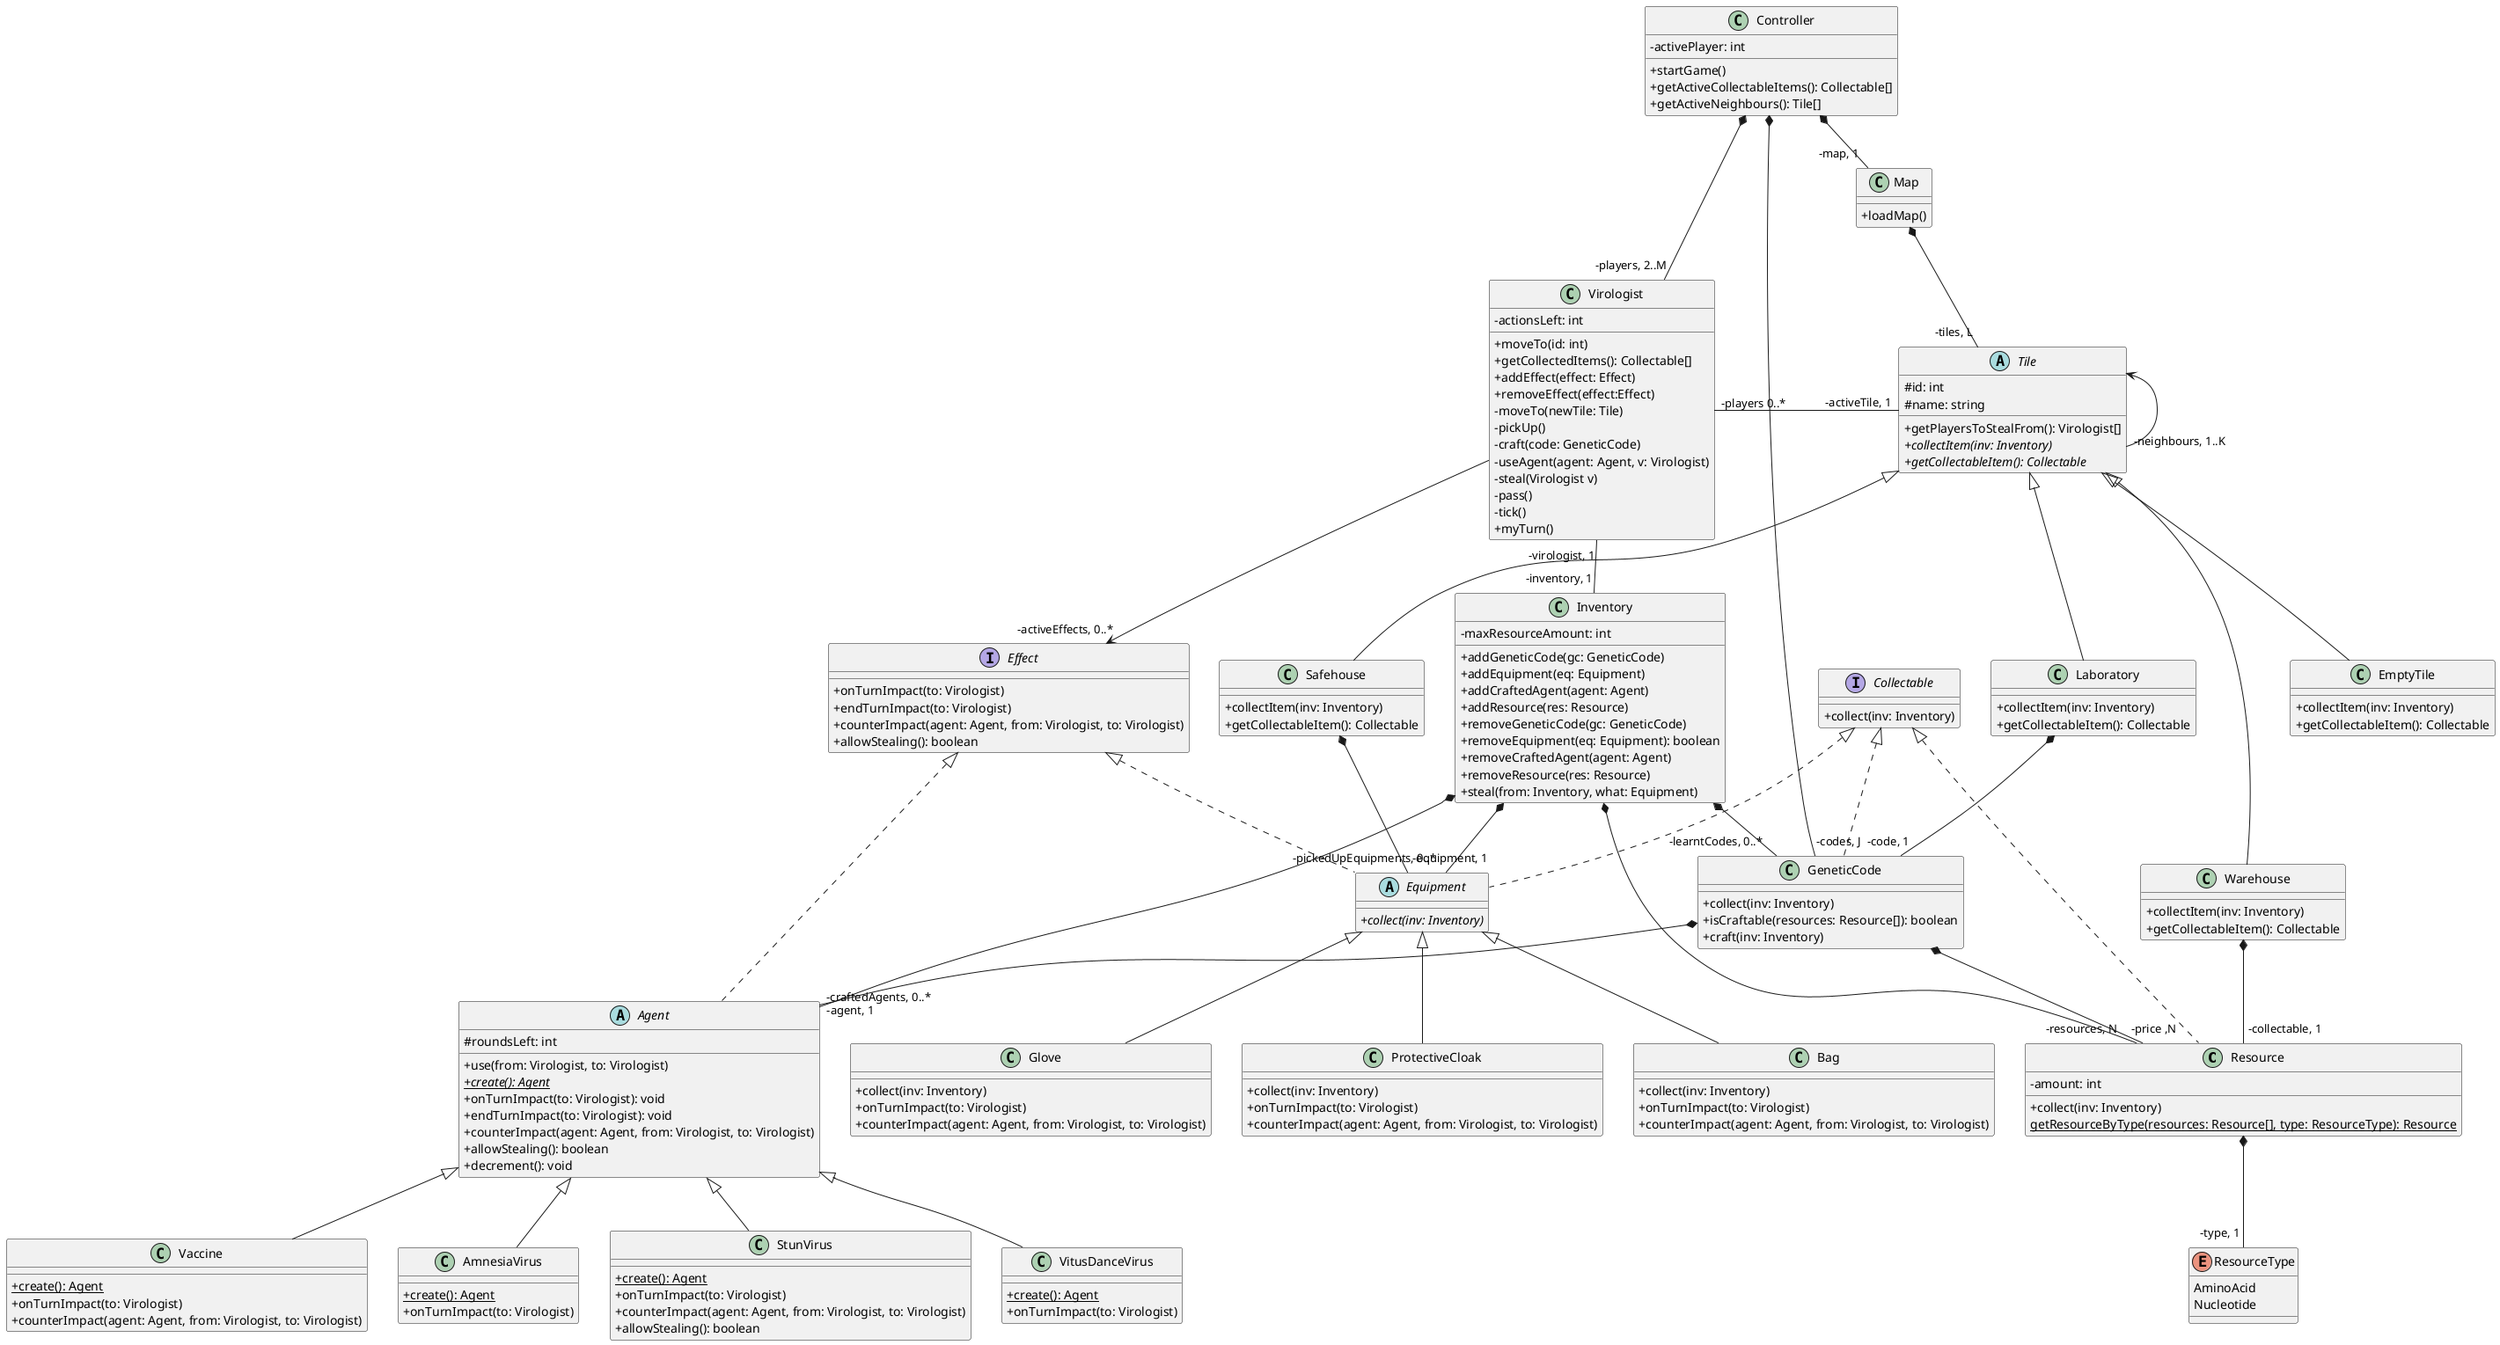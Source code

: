 @startuml
'https://plantuml.com/class-diagram
skinparam classAttributeIconSize 0
class Resource implements Collectable {
    -amount: int
    +collect(inv: Inventory)
    {static} getResourceByType(resources: Resource[], type: ResourceType): Resource
}

enum ResourceType {
    AminoAcid
    Nucleotide
}
Resource *-- "-type, 1" ResourceType

abstract class Agent implements Effect {
    #roundsLeft: int
    +use(from: Virologist, to: Virologist)
    {static} {abstract} +create(): Agent
    /'             Effekt interface            '/
        +onTurnImpact(to: Virologist): void
        +endTurnImpact(to: Virologist): void
        +counterImpact(agent: Agent, from: Virologist, to: Virologist)
        +allowStealing(): boolean
        +decrement(): void
}

class AmnesiaVirus extends Agent{
    {static} +create(): Agent
    +onTurnImpact(to: Virologist)
}

class StunVirus extends Agent{
    {static} +create(): Agent
    +onTurnImpact(to: Virologist)
    +counterImpact(agent: Agent, from: Virologist, to: Virologist)
    +allowStealing(): boolean
}
class VitusDanceVirus extends Agent{
    {static} +create(): Agent
    +onTurnImpact(to: Virologist)
}
class Vaccine extends Agent{
    {static} +create(): Agent
    +onTurnImpact(to: Virologist)
    +counterImpact(agent: Agent, from: Virologist, to: Virologist)
}

class Virologist {
    -actionsLeft: int
    +moveTo(id: int)
    +getCollectedItems(): Collectable[]
    +addEffect(effect: Effect)
    +removeEffect(effect:Effect)
    'az alap useCase-ek:
    -moveTo(newTile: Tile)
    -pickUp()
    -craft(code: GeneticCode)
    -useAgent(agent: Agent, v: Virologist)
    -steal(Virologist v)
    -pass()
    /' Zsombi adta hozzá '/
    -tick()          /'crafted agentek idejét eggyel csökkenti'/
    +myTurn()        /' A játékos mikor sorra kerül ezek történnek '/
}

class Inventory {
    -maxResourceAmount: int
    +addGeneticCode(gc: GeneticCode)
    +addEquipment(eq: Equipment)
    +addCraftedAgent(agent: Agent)
    +addResource(res: Resource)
    +removeGeneticCode(gc: GeneticCode)
    +removeEquipment(eq: Equipment): boolean
    +removeCraftedAgent(agent: Agent)
    +removeResource(res: Resource)
    +steal(from: Inventory, what: Equipment)
}
interface Effect {
    +onTurnImpact(to: Virologist)
    +endTurnImpact(to: Virologist)
    +counterImpact(agent: Agent, from: Virologist, to: Virologist)
    +allowStealing(): boolean
}
class GeneticCode implements Collectable {
    +collect(inv: Inventory)
    +isCraftable(resources: Resource[]): boolean
    +craft(inv: Inventory)
}

interface Collectable {
    +collect(inv: Inventory)
}

Virologist "-virologist, 1" -- "-inventory, 1" Inventory
Virologist --> "-activeEffects, 0..*" Effect

Inventory *-- "-learntCodes, 0..*" GeneticCode
Inventory *-- "-pickedUpEquipments, 0..*" Equipment
Inventory *-- "-craftedAgents, 0..*" Agent
Inventory *-- "-resources, N" Resource

GeneticCode *-- "-price ,N" Resource
GeneticCode *-- "-agent, 1" Agent

Virologist "-players 0..*" - "-activeTile, 1" Tile

abstract class Equipment implements Effect, Collectable {
    {abstract} +collect(inv: Inventory)

}
class ProtectiveCloak extends Equipment {
    +collect(inv: Inventory)
    +onTurnImpact(to: Virologist)
    +counterImpact(agent: Agent, from: Virologist, to: Virologist)
}

class Bag extends Equipment{
    +collect(inv: Inventory)
    +onTurnImpact(to: Virologist)
    +counterImpact(agent: Agent, from: Virologist, to: Virologist)
}
class Glove extends Equipment {
    +collect(inv: Inventory)
    +onTurnImpact(to: Virologist)
    +counterImpact(agent: Agent, from: Virologist, to: Virologist)
}

'There is Collectable getter because EmptyTile must have a getter either
abstract class Tile {
    #id: int
    #name: string
    +getPlayersToStealFrom(): Virologist[]
    {abstract} +collectItem(inv: Inventory)
    {abstract} +getCollectableItem(): Collectable
}
class Laboratory extends Tile {
    +collectItem(inv: Inventory)
    +getCollectableItem(): Collectable
}

class Safehouse extends Tile {
    +collectItem(inv: Inventory)
    +getCollectableItem(): Collectable
}
class Warehouse extends Tile {
    +collectItem(inv: Inventory)
    +getCollectableItem(): Collectable
}
class EmptyTile extends Tile {
    +collectItem(inv: Inventory)
    +getCollectableItem(): Collectable
}

class Map {
    +loadMap()
}
Laboratory *-- "-code, 1" GeneticCode
Safehouse *-- "-equipment, 1" Equipment
Warehouse *-- "-collectable, 1" Resource

Map  *-- "-tiles, L" Tile
Tile <-- "-neighbours, 1..K" Tile


class Controller {
    -activePlayer: int
    +startGame()
    +getActiveCollectableItems(): Collectable[]
    +getActiveNeighbours(): Tile[]
}
Controller *-- "-map, 1" Map
Controller *-- "-players, 2..M" Virologist
Controller *-- "-codes, J" GeneticCode

@enduml